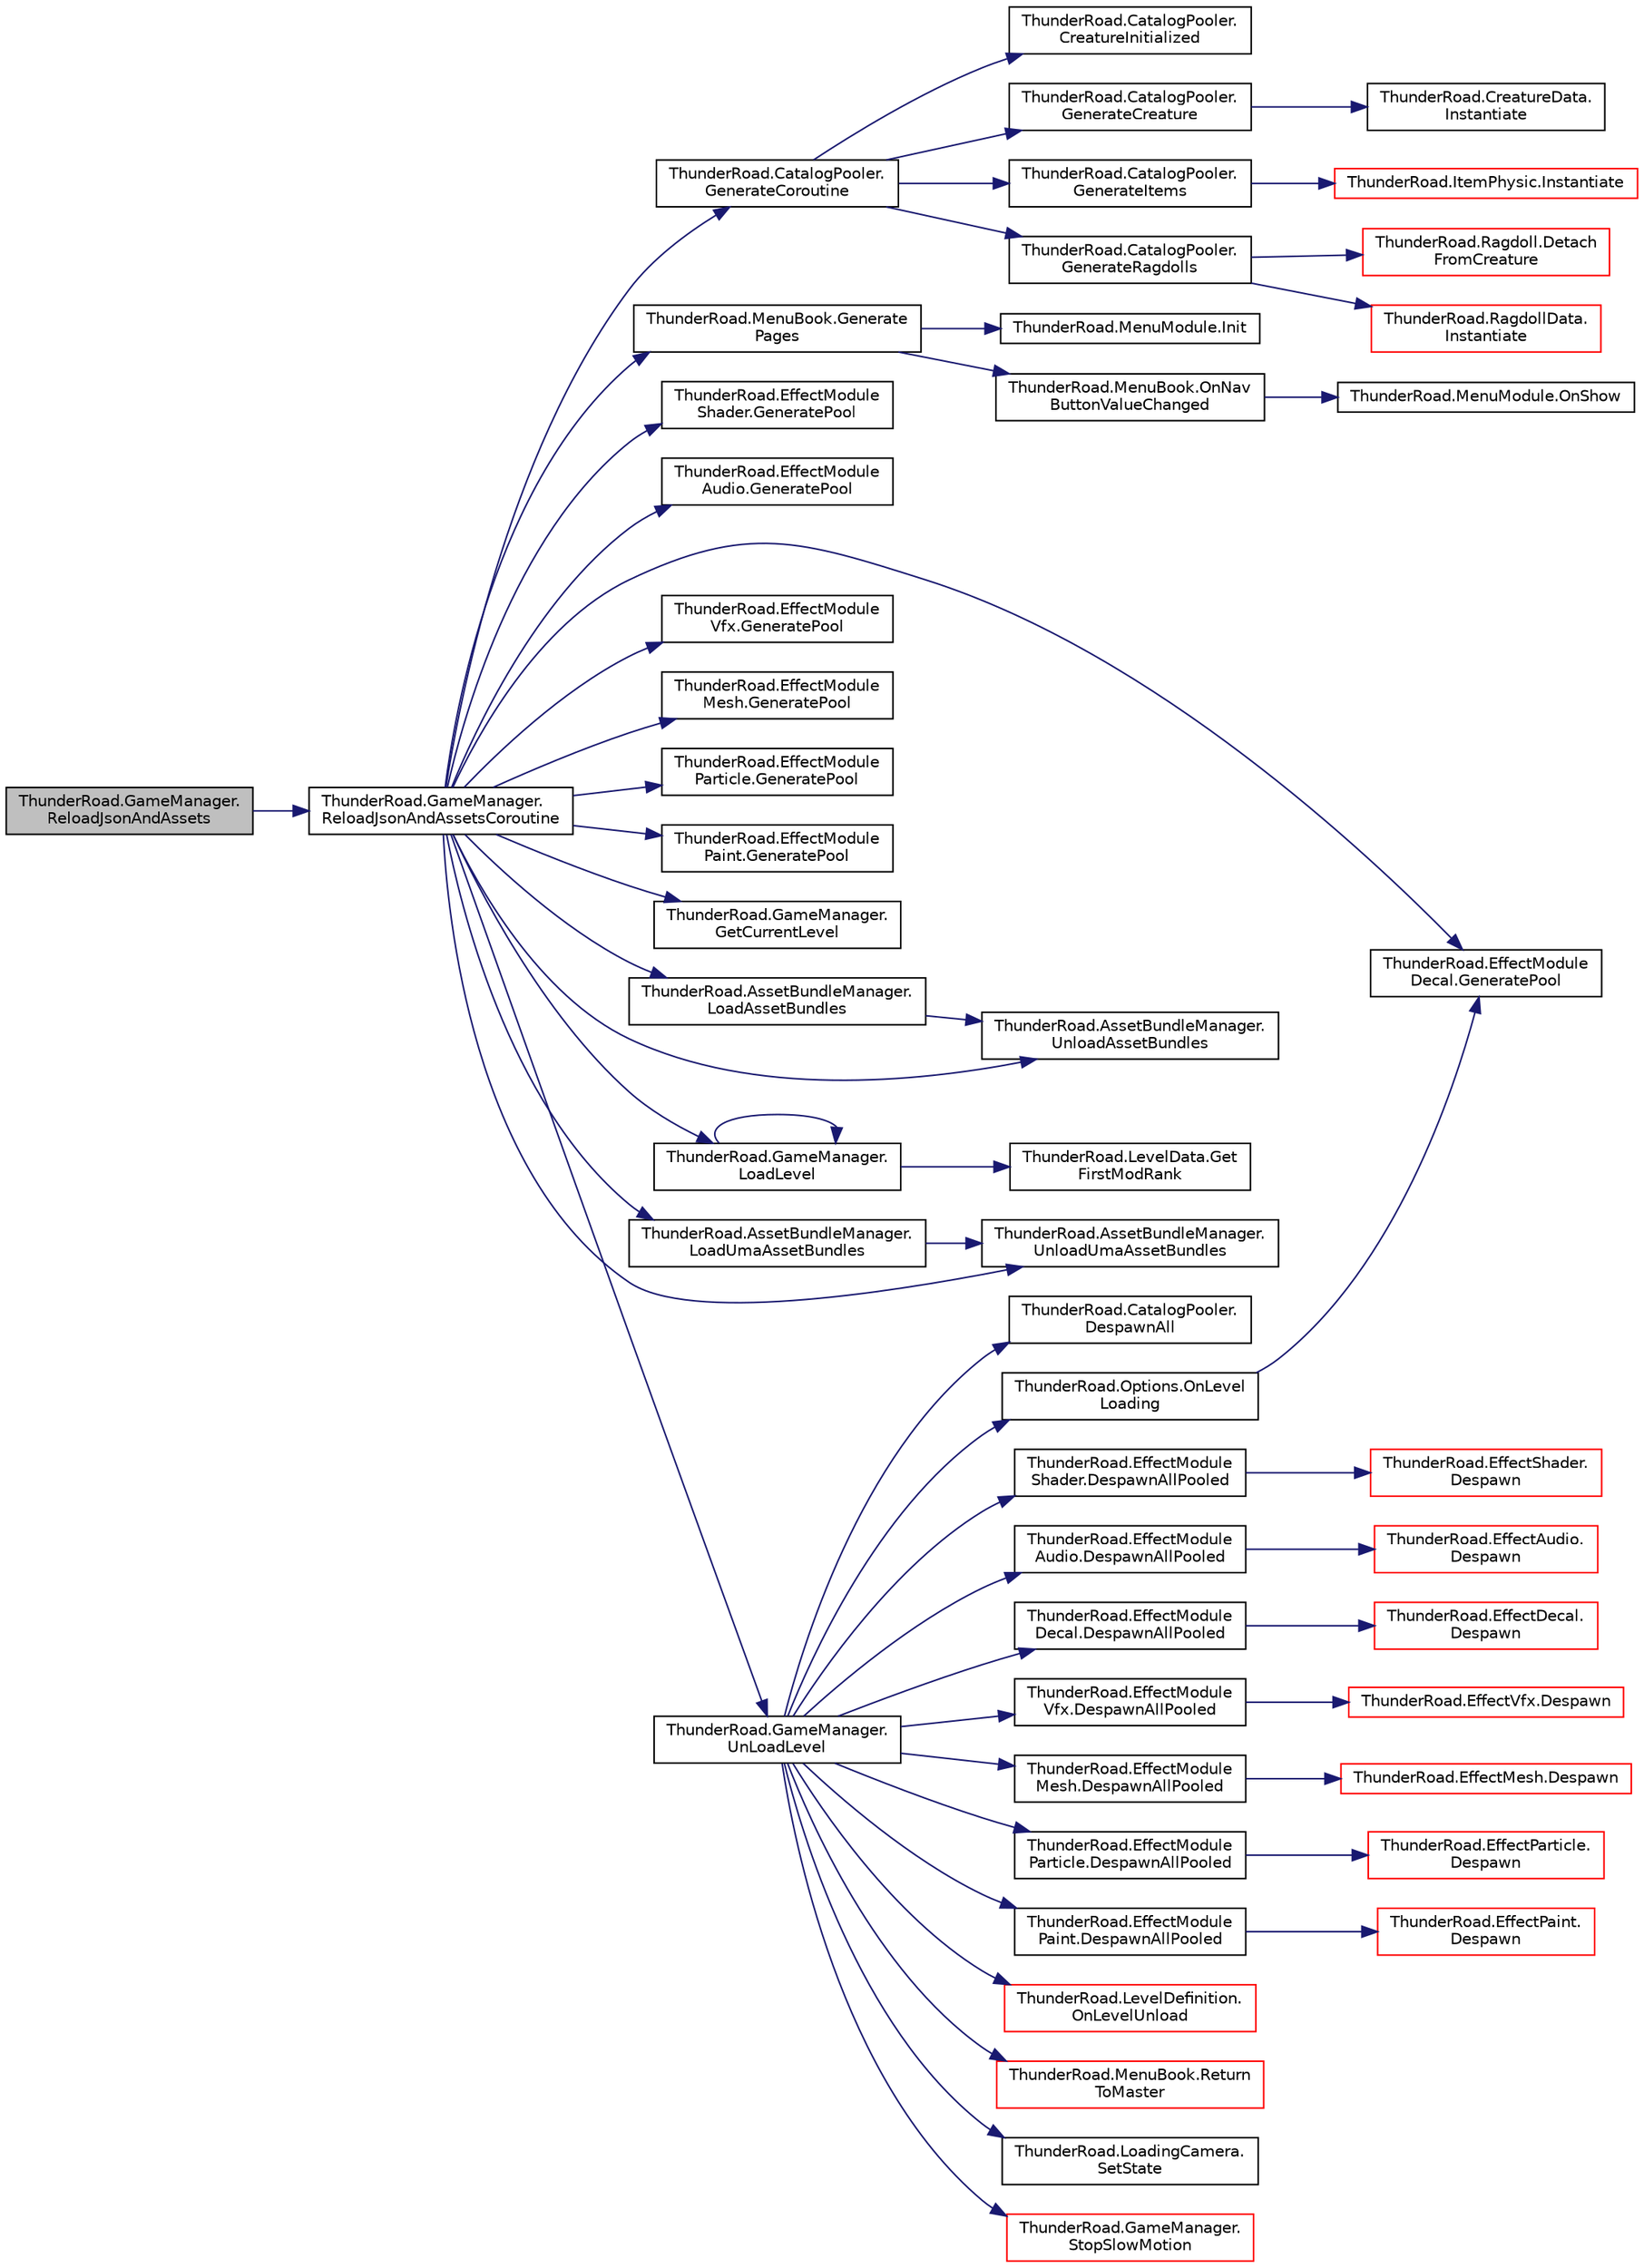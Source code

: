 digraph "ThunderRoad.GameManager.ReloadJsonAndAssets"
{
 // LATEX_PDF_SIZE
  edge [fontname="Helvetica",fontsize="10",labelfontname="Helvetica",labelfontsize="10"];
  node [fontname="Helvetica",fontsize="10",shape=record];
  rankdir="LR";
  Node1 [label="ThunderRoad.GameManager.\lReloadJsonAndAssets",height=0.2,width=0.4,color="black", fillcolor="grey75", style="filled", fontcolor="black",tooltip="Reloads the json and assets."];
  Node1 -> Node2 [color="midnightblue",fontsize="10",style="solid",fontname="Helvetica"];
  Node2 [label="ThunderRoad.GameManager.\lReloadJsonAndAssetsCoroutine",height=0.2,width=0.4,color="black", fillcolor="white", style="filled",URL="$class_thunder_road_1_1_game_manager.html#ad30795c9a3cbfdd96dc0dd80bc265ba8",tooltip="Reloads the json and assets coroutine."];
  Node2 -> Node3 [color="midnightblue",fontsize="10",style="solid",fontname="Helvetica"];
  Node3 [label="ThunderRoad.CatalogPooler.\lGenerateCoroutine",height=0.2,width=0.4,color="black", fillcolor="white", style="filled",URL="$class_thunder_road_1_1_catalog_pooler.html#a3917d7dc695aa608e26da511236e7bae",tooltip="Generates the coroutine."];
  Node3 -> Node4 [color="midnightblue",fontsize="10",style="solid",fontname="Helvetica"];
  Node4 [label="ThunderRoad.CatalogPooler.\lCreatureInitialized",height=0.2,width=0.4,color="black", fillcolor="white", style="filled",URL="$class_thunder_road_1_1_catalog_pooler.html#a06f430d0b5e67369f4bbbb11c0b716ac",tooltip="Creatures the initialized."];
  Node3 -> Node5 [color="midnightblue",fontsize="10",style="solid",fontname="Helvetica"];
  Node5 [label="ThunderRoad.CatalogPooler.\lGenerateCreature",height=0.2,width=0.4,color="black", fillcolor="white", style="filled",URL="$class_thunder_road_1_1_catalog_pooler.html#aa37e79dd90e6284b46ebb0c425e43234",tooltip="Generates the creature."];
  Node5 -> Node6 [color="midnightblue",fontsize="10",style="solid",fontname="Helvetica"];
  Node6 [label="ThunderRoad.CreatureData.\lInstantiate",height=0.2,width=0.4,color="black", fillcolor="white", style="filled",URL="$class_thunder_road_1_1_creature_data.html#a3386b3349065b0421be01c5e15d64baa",tooltip="Instantiates the specified parent."];
  Node3 -> Node7 [color="midnightblue",fontsize="10",style="solid",fontname="Helvetica"];
  Node7 [label="ThunderRoad.CatalogPooler.\lGenerateItems",height=0.2,width=0.4,color="black", fillcolor="white", style="filled",URL="$class_thunder_road_1_1_catalog_pooler.html#ac0b7a4fa43bb9c6e3b8b8dc3e01566a5",tooltip="Generates the items."];
  Node7 -> Node8 [color="midnightblue",fontsize="10",style="solid",fontname="Helvetica"];
  Node8 [label="ThunderRoad.ItemPhysic.Instantiate",height=0.2,width=0.4,color="red", fillcolor="white", style="filled",URL="$class_thunder_road_1_1_item_physic.html#aeb883bbfe8b0a46817bd84c9c2f6b43e",tooltip="Instantiates the specified parent."];
  Node3 -> Node10 [color="midnightblue",fontsize="10",style="solid",fontname="Helvetica"];
  Node10 [label="ThunderRoad.CatalogPooler.\lGenerateRagdolls",height=0.2,width=0.4,color="black", fillcolor="white", style="filled",URL="$class_thunder_road_1_1_catalog_pooler.html#a0ea002eafd93f020dc1a23ab62ab6d40",tooltip="Generates the ragdolls."];
  Node10 -> Node11 [color="midnightblue",fontsize="10",style="solid",fontname="Helvetica"];
  Node11 [label="ThunderRoad.Ragdoll.Detach\lFromCreature",height=0.2,width=0.4,color="red", fillcolor="white", style="filled",URL="$class_thunder_road_1_1_ragdoll.html#a2e2236043f74c1e5aa4ce31deb5514c0",tooltip="Detaches from creature."];
  Node10 -> Node66 [color="midnightblue",fontsize="10",style="solid",fontname="Helvetica"];
  Node66 [label="ThunderRoad.RagdollData.\lInstantiate",height=0.2,width=0.4,color="red", fillcolor="white", style="filled",URL="$class_thunder_road_1_1_ragdoll_data.html#a9eb991d535cc2bba581060592f8de7d8",tooltip="Instantiates the specified parent."];
  Node2 -> Node88 [color="midnightblue",fontsize="10",style="solid",fontname="Helvetica"];
  Node88 [label="ThunderRoad.MenuBook.Generate\lPages",height=0.2,width=0.4,color="black", fillcolor="white", style="filled",URL="$class_thunder_road_1_1_menu_book.html#a0440dd91a8eebdb3c128a4a672602f76",tooltip=" "];
  Node88 -> Node89 [color="midnightblue",fontsize="10",style="solid",fontname="Helvetica"];
  Node89 [label="ThunderRoad.MenuModule.Init",height=0.2,width=0.4,color="black", fillcolor="white", style="filled",URL="$class_thunder_road_1_1_menu_module.html#a7b6629a35d74d48c52ac158bd1e2bdc5",tooltip="Initializes the specified menu data."];
  Node88 -> Node90 [color="midnightblue",fontsize="10",style="solid",fontname="Helvetica"];
  Node90 [label="ThunderRoad.MenuBook.OnNav\lButtonValueChanged",height=0.2,width=0.4,color="black", fillcolor="white", style="filled",URL="$class_thunder_road_1_1_menu_book.html#a1b2567336c7ce8272fd0ada68da89d43",tooltip=" "];
  Node90 -> Node91 [color="midnightblue",fontsize="10",style="solid",fontname="Helvetica"];
  Node91 [label="ThunderRoad.MenuModule.OnShow",height=0.2,width=0.4,color="black", fillcolor="white", style="filled",URL="$class_thunder_road_1_1_menu_module.html#a7f682303b5f3988c7a1165eec3148cc3",tooltip="Called when [show]."];
  Node2 -> Node92 [color="midnightblue",fontsize="10",style="solid",fontname="Helvetica"];
  Node92 [label="ThunderRoad.EffectModule\lShader.GeneratePool",height=0.2,width=0.4,color="black", fillcolor="white", style="filled",URL="$class_thunder_road_1_1_effect_module_shader.html#a546d8b5a0a8d1314e3a86d9c66b32854",tooltip="Generates the pool."];
  Node2 -> Node93 [color="midnightblue",fontsize="10",style="solid",fontname="Helvetica"];
  Node93 [label="ThunderRoad.EffectModule\lAudio.GeneratePool",height=0.2,width=0.4,color="black", fillcolor="white", style="filled",URL="$class_thunder_road_1_1_effect_module_audio.html#ac96628397750e253dc8e85cf39a3ee91",tooltip="Generates the pool."];
  Node2 -> Node94 [color="midnightblue",fontsize="10",style="solid",fontname="Helvetica"];
  Node94 [label="ThunderRoad.EffectModule\lDecal.GeneratePool",height=0.2,width=0.4,color="black", fillcolor="white", style="filled",URL="$class_thunder_road_1_1_effect_module_decal.html#a635631de379bffc44b3dfc446b9a9254",tooltip="Generates the pool."];
  Node2 -> Node95 [color="midnightblue",fontsize="10",style="solid",fontname="Helvetica"];
  Node95 [label="ThunderRoad.EffectModule\lVfx.GeneratePool",height=0.2,width=0.4,color="black", fillcolor="white", style="filled",URL="$class_thunder_road_1_1_effect_module_vfx.html#abe335aee08a569705332ea2325ec3d46",tooltip="Generates the pool."];
  Node2 -> Node96 [color="midnightblue",fontsize="10",style="solid",fontname="Helvetica"];
  Node96 [label="ThunderRoad.EffectModule\lMesh.GeneratePool",height=0.2,width=0.4,color="black", fillcolor="white", style="filled",URL="$class_thunder_road_1_1_effect_module_mesh.html#a3263031132c6cf82f0fff27ae9dc29e6",tooltip="Generates the pool."];
  Node2 -> Node97 [color="midnightblue",fontsize="10",style="solid",fontname="Helvetica"];
  Node97 [label="ThunderRoad.EffectModule\lParticle.GeneratePool",height=0.2,width=0.4,color="black", fillcolor="white", style="filled",URL="$class_thunder_road_1_1_effect_module_particle.html#a9e43f2152fcf8843b1a6ad2e4f24defd",tooltip="Generates the pool."];
  Node2 -> Node98 [color="midnightblue",fontsize="10",style="solid",fontname="Helvetica"];
  Node98 [label="ThunderRoad.EffectModule\lPaint.GeneratePool",height=0.2,width=0.4,color="black", fillcolor="white", style="filled",URL="$class_thunder_road_1_1_effect_module_paint.html#a2d342cc374ded15b1978192ac4053601",tooltip="Generates the pool."];
  Node2 -> Node99 [color="midnightblue",fontsize="10",style="solid",fontname="Helvetica"];
  Node99 [label="ThunderRoad.GameManager.\lGetCurrentLevel",height=0.2,width=0.4,color="black", fillcolor="white", style="filled",URL="$class_thunder_road_1_1_game_manager.html#a5c90d4b6a9a71b4dedf872967a1b6bb3",tooltip="Gets the current level."];
  Node2 -> Node100 [color="midnightblue",fontsize="10",style="solid",fontname="Helvetica"];
  Node100 [label="ThunderRoad.AssetBundleManager.\lLoadAssetBundles",height=0.2,width=0.4,color="black", fillcolor="white", style="filled",URL="$class_thunder_road_1_1_asset_bundle_manager.html#ab13ffdfa284646a780b5daae1b7e85d7",tooltip="Loads the asset bundles."];
  Node100 -> Node101 [color="midnightblue",fontsize="10",style="solid",fontname="Helvetica"];
  Node101 [label="ThunderRoad.AssetBundleManager.\lUnloadAssetBundles",height=0.2,width=0.4,color="black", fillcolor="white", style="filled",URL="$class_thunder_road_1_1_asset_bundle_manager.html#a3a8810a36c9d3a72503698d581776e34",tooltip="Unloads the asset bundles."];
  Node2 -> Node102 [color="midnightblue",fontsize="10",style="solid",fontname="Helvetica"];
  Node102 [label="ThunderRoad.GameManager.\lLoadLevel",height=0.2,width=0.4,color="black", fillcolor="white", style="filled",URL="$class_thunder_road_1_1_game_manager.html#a7150f33e5eec4df36b3a4601d2cb007c",tooltip="Loads the level."];
  Node102 -> Node103 [color="midnightblue",fontsize="10",style="solid",fontname="Helvetica"];
  Node103 [label="ThunderRoad.LevelData.Get\lFirstModRank",height=0.2,width=0.4,color="black", fillcolor="white", style="filled",URL="$class_thunder_road_1_1_level_data.html#abec0b8b3f925340b5ff79719974178e7",tooltip="Gets the first mod rank."];
  Node102 -> Node102 [color="midnightblue",fontsize="10",style="solid",fontname="Helvetica"];
  Node2 -> Node104 [color="midnightblue",fontsize="10",style="solid",fontname="Helvetica"];
  Node104 [label="ThunderRoad.AssetBundleManager.\lLoadUmaAssetBundles",height=0.2,width=0.4,color="black", fillcolor="white", style="filled",URL="$class_thunder_road_1_1_asset_bundle_manager.html#a9e92cbdd0cc5890047030be04e4da5d4",tooltip="Loads the uma asset bundles."];
  Node104 -> Node105 [color="midnightblue",fontsize="10",style="solid",fontname="Helvetica"];
  Node105 [label="ThunderRoad.AssetBundleManager.\lUnloadUmaAssetBundles",height=0.2,width=0.4,color="black", fillcolor="white", style="filled",URL="$class_thunder_road_1_1_asset_bundle_manager.html#a639019f4860a0ada452d2cfbc1642db9",tooltip="Unloads the uma asset bundles."];
  Node2 -> Node101 [color="midnightblue",fontsize="10",style="solid",fontname="Helvetica"];
  Node2 -> Node106 [color="midnightblue",fontsize="10",style="solid",fontname="Helvetica"];
  Node106 [label="ThunderRoad.GameManager.\lUnLoadLevel",height=0.2,width=0.4,color="black", fillcolor="white", style="filled",URL="$class_thunder_road_1_1_game_manager.html#a3f12cc0b687fc462042c514833c9772d",tooltip="Uns the load level."];
  Node106 -> Node107 [color="midnightblue",fontsize="10",style="solid",fontname="Helvetica"];
  Node107 [label="ThunderRoad.CatalogPooler.\lDespawnAll",height=0.2,width=0.4,color="black", fillcolor="white", style="filled",URL="$class_thunder_road_1_1_catalog_pooler.html#af62a096cd7584db8f5645a97716b6ee9",tooltip="Despawns all."];
  Node106 -> Node108 [color="midnightblue",fontsize="10",style="solid",fontname="Helvetica"];
  Node108 [label="ThunderRoad.EffectModule\lShader.DespawnAllPooled",height=0.2,width=0.4,color="black", fillcolor="white", style="filled",URL="$class_thunder_road_1_1_effect_module_shader.html#ab9a6f5d47c163ca8f641916c938bca1e",tooltip="Despawns all pooled."];
  Node108 -> Node109 [color="midnightblue",fontsize="10",style="solid",fontname="Helvetica"];
  Node109 [label="ThunderRoad.EffectShader.\lDespawn",height=0.2,width=0.4,color="red", fillcolor="white", style="filled",URL="$class_thunder_road_1_1_effect_shader.html#a8bcbdd788a6d77471e42849b354178f2",tooltip="Despawns this instance."];
  Node106 -> Node112 [color="midnightblue",fontsize="10",style="solid",fontname="Helvetica"];
  Node112 [label="ThunderRoad.EffectModule\lAudio.DespawnAllPooled",height=0.2,width=0.4,color="black", fillcolor="white", style="filled",URL="$class_thunder_road_1_1_effect_module_audio.html#aa688f97dd87d73024b1f67db6ca88089",tooltip="Despawns all pooled."];
  Node112 -> Node113 [color="midnightblue",fontsize="10",style="solid",fontname="Helvetica"];
  Node113 [label="ThunderRoad.EffectAudio.\lDespawn",height=0.2,width=0.4,color="red", fillcolor="white", style="filled",URL="$class_thunder_road_1_1_effect_audio.html#a4568d28d6037c57ddb653c6941e1ca5c",tooltip="Despawns this instance."];
  Node106 -> Node115 [color="midnightblue",fontsize="10",style="solid",fontname="Helvetica"];
  Node115 [label="ThunderRoad.EffectModule\lDecal.DespawnAllPooled",height=0.2,width=0.4,color="black", fillcolor="white", style="filled",URL="$class_thunder_road_1_1_effect_module_decal.html#a5fc64235ccf3a235b52ca033df586f8b",tooltip="Despawns all pooled."];
  Node115 -> Node116 [color="midnightblue",fontsize="10",style="solid",fontname="Helvetica"];
  Node116 [label="ThunderRoad.EffectDecal.\lDespawn",height=0.2,width=0.4,color="red", fillcolor="white", style="filled",URL="$class_thunder_road_1_1_effect_decal.html#ae2c60515ad72c88a5efae231f17626de",tooltip="Despawns this instance."];
  Node106 -> Node118 [color="midnightblue",fontsize="10",style="solid",fontname="Helvetica"];
  Node118 [label="ThunderRoad.EffectModule\lVfx.DespawnAllPooled",height=0.2,width=0.4,color="black", fillcolor="white", style="filled",URL="$class_thunder_road_1_1_effect_module_vfx.html#a15ddad7ac0ad39d1da2b0a5e1479cb1c",tooltip="Despawns all pooled."];
  Node118 -> Node119 [color="midnightblue",fontsize="10",style="solid",fontname="Helvetica"];
  Node119 [label="ThunderRoad.EffectVfx.Despawn",height=0.2,width=0.4,color="red", fillcolor="white", style="filled",URL="$class_thunder_road_1_1_effect_vfx.html#ab77ad0144d291b4def37229ac5ba6774",tooltip="Despawns this instance."];
  Node106 -> Node121 [color="midnightblue",fontsize="10",style="solid",fontname="Helvetica"];
  Node121 [label="ThunderRoad.EffectModule\lMesh.DespawnAllPooled",height=0.2,width=0.4,color="black", fillcolor="white", style="filled",URL="$class_thunder_road_1_1_effect_module_mesh.html#a945894b17c4e672b4a5ed742fb1c7f8c",tooltip="Despawns all pooled."];
  Node121 -> Node122 [color="midnightblue",fontsize="10",style="solid",fontname="Helvetica"];
  Node122 [label="ThunderRoad.EffectMesh.Despawn",height=0.2,width=0.4,color="red", fillcolor="white", style="filled",URL="$class_thunder_road_1_1_effect_mesh.html#ab7bb80f0f59b1ed3e14dfcd023f7a824",tooltip="Despawns this instance."];
  Node106 -> Node124 [color="midnightblue",fontsize="10",style="solid",fontname="Helvetica"];
  Node124 [label="ThunderRoad.EffectModule\lParticle.DespawnAllPooled",height=0.2,width=0.4,color="black", fillcolor="white", style="filled",URL="$class_thunder_road_1_1_effect_module_particle.html#aa9f936f95a5307690d72f0fb531f958e",tooltip="Despawns all pooled."];
  Node124 -> Node125 [color="midnightblue",fontsize="10",style="solid",fontname="Helvetica"];
  Node125 [label="ThunderRoad.EffectParticle.\lDespawn",height=0.2,width=0.4,color="red", fillcolor="white", style="filled",URL="$class_thunder_road_1_1_effect_particle.html#a4e9380bd3cfbfc27bf995d7593854e99",tooltip="Despawns this instance."];
  Node106 -> Node127 [color="midnightblue",fontsize="10",style="solid",fontname="Helvetica"];
  Node127 [label="ThunderRoad.EffectModule\lPaint.DespawnAllPooled",height=0.2,width=0.4,color="black", fillcolor="white", style="filled",URL="$class_thunder_road_1_1_effect_module_paint.html#a1b9b1dd317c7a55f8ac797514d14cd9d",tooltip="Despawns all pooled."];
  Node127 -> Node128 [color="midnightblue",fontsize="10",style="solid",fontname="Helvetica"];
  Node128 [label="ThunderRoad.EffectPaint.\lDespawn",height=0.2,width=0.4,color="red", fillcolor="white", style="filled",URL="$class_thunder_road_1_1_effect_paint.html#a4adc3a0be3d755e6d385f5c57482c306",tooltip="Despawns this instance."];
  Node106 -> Node130 [color="midnightblue",fontsize="10",style="solid",fontname="Helvetica"];
  Node130 [label="ThunderRoad.Options.OnLevel\lLoading",height=0.2,width=0.4,color="black", fillcolor="white", style="filled",URL="$class_thunder_road_1_1_options.html#ab2c993c11d70960bde2a62a25e285a45",tooltip="Called when [level loading]."];
  Node130 -> Node94 [color="midnightblue",fontsize="10",style="solid",fontname="Helvetica"];
  Node106 -> Node131 [color="midnightblue",fontsize="10",style="solid",fontname="Helvetica"];
  Node131 [label="ThunderRoad.LevelDefinition.\lOnLevelUnload",height=0.2,width=0.4,color="red", fillcolor="white", style="filled",URL="$class_thunder_road_1_1_level_definition.html#a7af717c30b812307b30fc9bee6ccd48f",tooltip="Called when [level unload]."];
  Node106 -> Node133 [color="midnightblue",fontsize="10",style="solid",fontname="Helvetica"];
  Node133 [label="ThunderRoad.MenuBook.Return\lToMaster",height=0.2,width=0.4,color="red", fillcolor="white", style="filled",URL="$class_thunder_road_1_1_menu_book.html#a54e653d440d1a952559df5f993b2a830",tooltip="Returns to master."];
  Node106 -> Node139 [color="midnightblue",fontsize="10",style="solid",fontname="Helvetica"];
  Node139 [label="ThunderRoad.LoadingCamera.\lSetState",height=0.2,width=0.4,color="black", fillcolor="white", style="filled",URL="$class_thunder_road_1_1_loading_camera.html#a81a3adc009db4c0ea7d01d91558f4d36",tooltip="Sets the state."];
  Node106 -> Node140 [color="midnightblue",fontsize="10",style="solid",fontname="Helvetica"];
  Node140 [label="ThunderRoad.GameManager.\lStopSlowMotion",height=0.2,width=0.4,color="red", fillcolor="white", style="filled",URL="$class_thunder_road_1_1_game_manager.html#a393c5ed496d67b6210fe7daea65fdc4b",tooltip="Stops the slow motion."];
  Node2 -> Node105 [color="midnightblue",fontsize="10",style="solid",fontname="Helvetica"];
}
